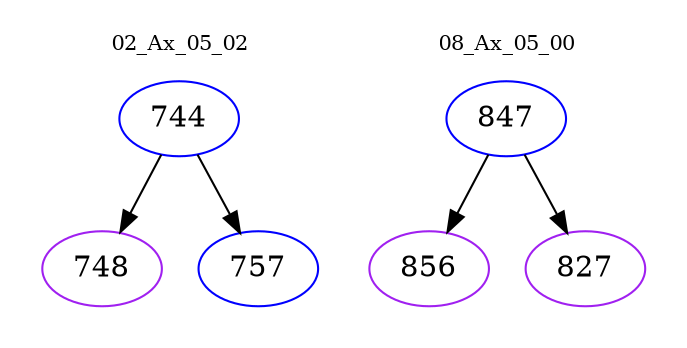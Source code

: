 digraph{
subgraph cluster_0 {
color = white
label = "02_Ax_05_02";
fontsize=10;
T0_744 [label="744", color="blue"]
T0_744 -> T0_748 [color="black"]
T0_748 [label="748", color="purple"]
T0_744 -> T0_757 [color="black"]
T0_757 [label="757", color="blue"]
}
subgraph cluster_1 {
color = white
label = "08_Ax_05_00";
fontsize=10;
T1_847 [label="847", color="blue"]
T1_847 -> T1_856 [color="black"]
T1_856 [label="856", color="purple"]
T1_847 -> T1_827 [color="black"]
T1_827 [label="827", color="purple"]
}
}
